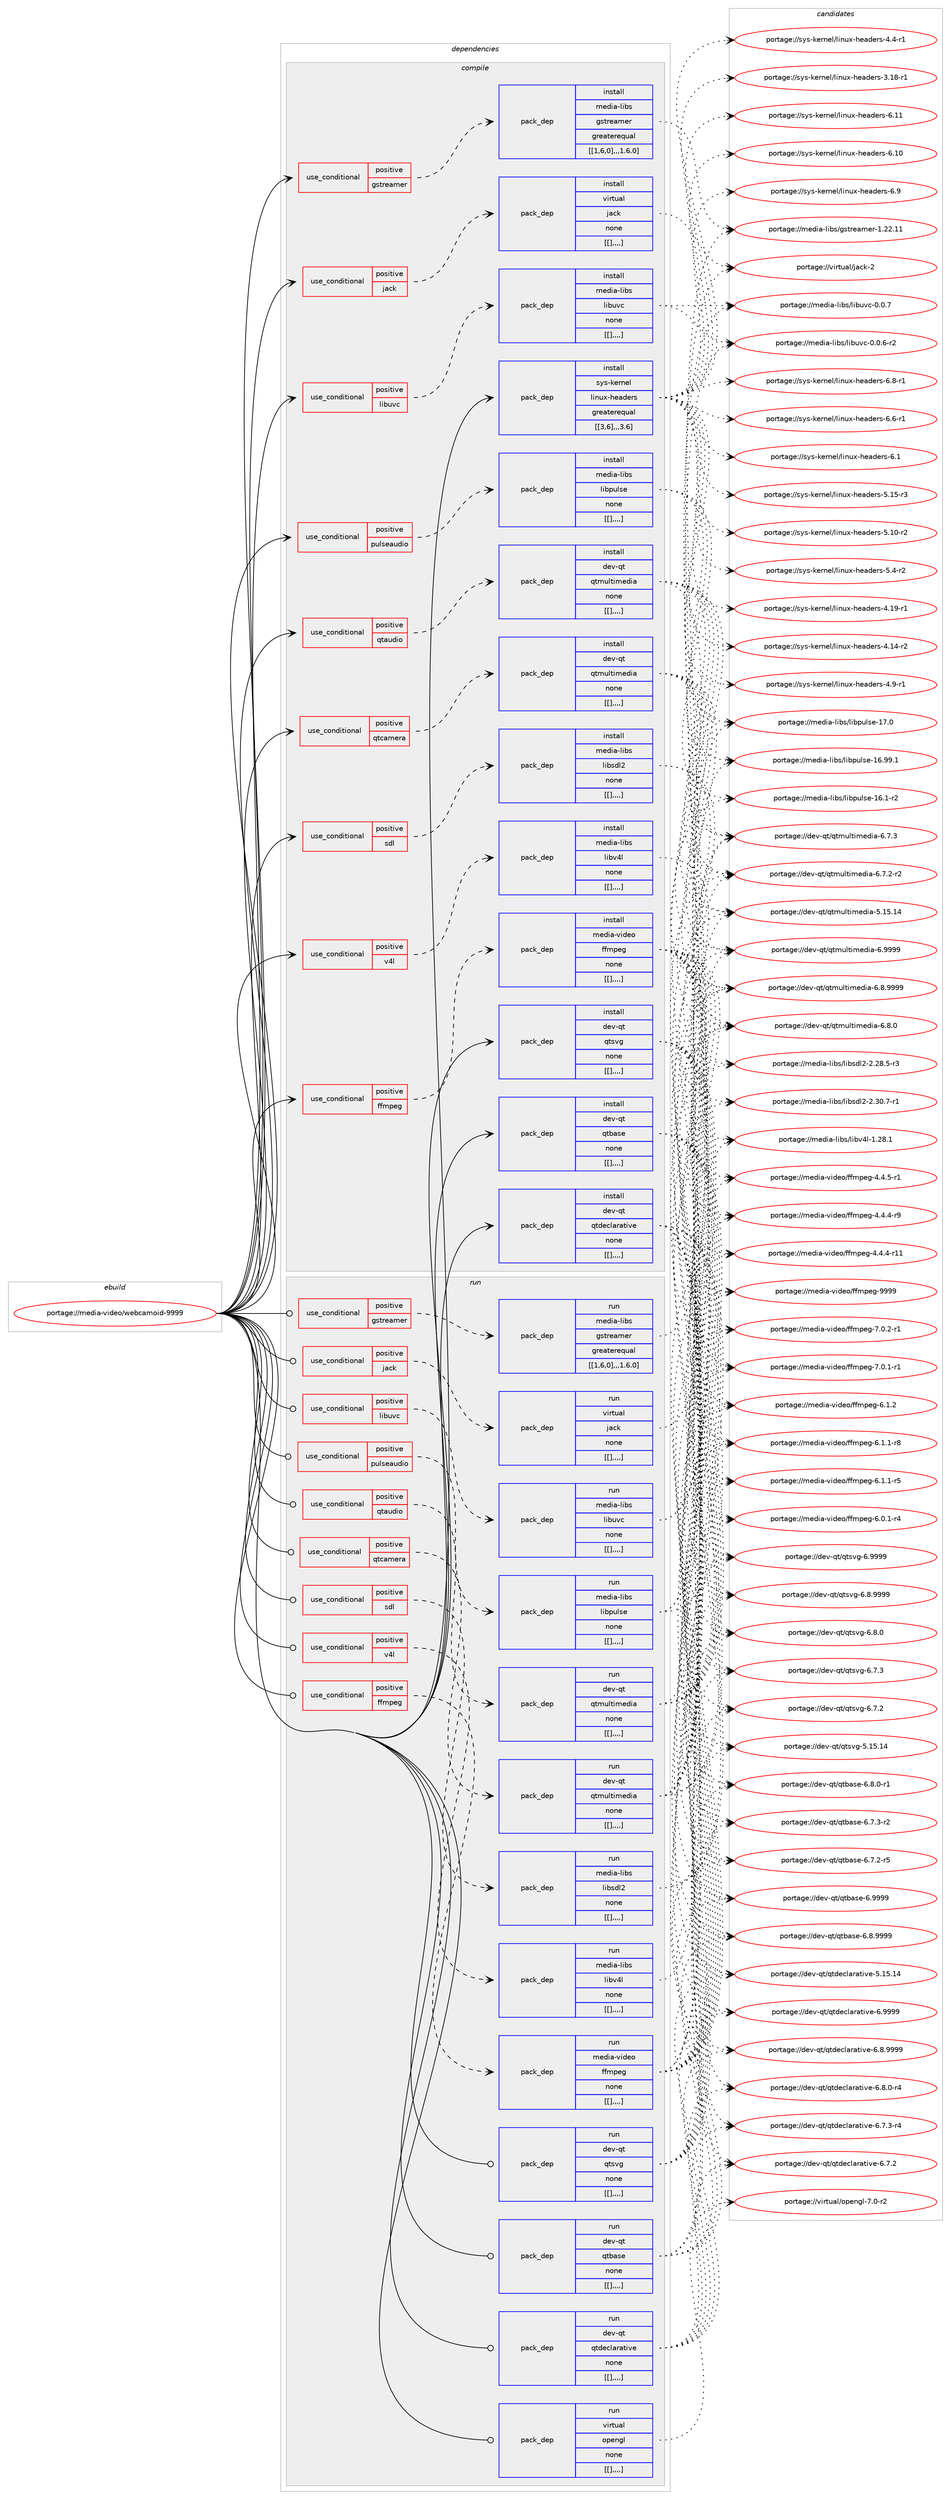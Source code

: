 digraph prolog {

# *************
# Graph options
# *************

newrank=true;
concentrate=true;
compound=true;
graph [rankdir=LR,fontname=Helvetica,fontsize=10,ranksep=1.5];#, ranksep=2.5, nodesep=0.2];
edge  [arrowhead=vee];
node  [fontname=Helvetica,fontsize=10];

# **********
# The ebuild
# **********

subgraph cluster_leftcol {
color=gray;
label=<<i>ebuild</i>>;
id [label="portage://media-video/webcamoid-9999", color=red, width=4, href="../media-video/webcamoid-9999.svg"];
}

# ****************
# The dependencies
# ****************

subgraph cluster_midcol {
color=gray;
label=<<i>dependencies</i>>;
subgraph cluster_compile {
fillcolor="#eeeeee";
style=filled;
label=<<i>compile</i>>;
subgraph cond90917 {
dependency354694 [label=<<TABLE BORDER="0" CELLBORDER="1" CELLSPACING="0" CELLPADDING="4"><TR><TD ROWSPAN="3" CELLPADDING="10">use_conditional</TD></TR><TR><TD>positive</TD></TR><TR><TD>ffmpeg</TD></TR></TABLE>>, shape=none, color=red];
subgraph pack260979 {
dependency354772 [label=<<TABLE BORDER="0" CELLBORDER="1" CELLSPACING="0" CELLPADDING="4" WIDTH="220"><TR><TD ROWSPAN="6" CELLPADDING="30">pack_dep</TD></TR><TR><TD WIDTH="110">install</TD></TR><TR><TD>media-video</TD></TR><TR><TD>ffmpeg</TD></TR><TR><TD>none</TD></TR><TR><TD>[[],,,,]</TD></TR></TABLE>>, shape=none, color=blue];
}
dependency354694:e -> dependency354772:w [weight=20,style="dashed",arrowhead="vee"];
}
id:e -> dependency354694:w [weight=20,style="solid",arrowhead="vee"];
subgraph cond90974 {
dependency354801 [label=<<TABLE BORDER="0" CELLBORDER="1" CELLSPACING="0" CELLPADDING="4"><TR><TD ROWSPAN="3" CELLPADDING="10">use_conditional</TD></TR><TR><TD>positive</TD></TR><TR><TD>gstreamer</TD></TR></TABLE>>, shape=none, color=red];
subgraph pack261014 {
dependency354805 [label=<<TABLE BORDER="0" CELLBORDER="1" CELLSPACING="0" CELLPADDING="4" WIDTH="220"><TR><TD ROWSPAN="6" CELLPADDING="30">pack_dep</TD></TR><TR><TD WIDTH="110">install</TD></TR><TR><TD>media-libs</TD></TR><TR><TD>gstreamer</TD></TR><TR><TD>greaterequal</TD></TR><TR><TD>[[1,6,0],,,1.6.0]</TD></TR></TABLE>>, shape=none, color=blue];
}
dependency354801:e -> dependency354805:w [weight=20,style="dashed",arrowhead="vee"];
}
id:e -> dependency354801:w [weight=20,style="solid",arrowhead="vee"];
subgraph cond90999 {
dependency354887 [label=<<TABLE BORDER="0" CELLBORDER="1" CELLSPACING="0" CELLPADDING="4"><TR><TD ROWSPAN="3" CELLPADDING="10">use_conditional</TD></TR><TR><TD>positive</TD></TR><TR><TD>jack</TD></TR></TABLE>>, shape=none, color=red];
subgraph pack261071 {
dependency354908 [label=<<TABLE BORDER="0" CELLBORDER="1" CELLSPACING="0" CELLPADDING="4" WIDTH="220"><TR><TD ROWSPAN="6" CELLPADDING="30">pack_dep</TD></TR><TR><TD WIDTH="110">install</TD></TR><TR><TD>virtual</TD></TR><TR><TD>jack</TD></TR><TR><TD>none</TD></TR><TR><TD>[[],,,,]</TD></TR></TABLE>>, shape=none, color=blue];
}
dependency354887:e -> dependency354908:w [weight=20,style="dashed",arrowhead="vee"];
}
id:e -> dependency354887:w [weight=20,style="solid",arrowhead="vee"];
subgraph cond91034 {
dependency354952 [label=<<TABLE BORDER="0" CELLBORDER="1" CELLSPACING="0" CELLPADDING="4"><TR><TD ROWSPAN="3" CELLPADDING="10">use_conditional</TD></TR><TR><TD>positive</TD></TR><TR><TD>libuvc</TD></TR></TABLE>>, shape=none, color=red];
subgraph pack261109 {
dependency354978 [label=<<TABLE BORDER="0" CELLBORDER="1" CELLSPACING="0" CELLPADDING="4" WIDTH="220"><TR><TD ROWSPAN="6" CELLPADDING="30">pack_dep</TD></TR><TR><TD WIDTH="110">install</TD></TR><TR><TD>media-libs</TD></TR><TR><TD>libuvc</TD></TR><TR><TD>none</TD></TR><TR><TD>[[],,,,]</TD></TR></TABLE>>, shape=none, color=blue];
}
dependency354952:e -> dependency354978:w [weight=20,style="dashed",arrowhead="vee"];
}
id:e -> dependency354952:w [weight=20,style="solid",arrowhead="vee"];
subgraph cond91068 {
dependency355023 [label=<<TABLE BORDER="0" CELLBORDER="1" CELLSPACING="0" CELLPADDING="4"><TR><TD ROWSPAN="3" CELLPADDING="10">use_conditional</TD></TR><TR><TD>positive</TD></TR><TR><TD>pulseaudio</TD></TR></TABLE>>, shape=none, color=red];
subgraph pack261141 {
dependency355026 [label=<<TABLE BORDER="0" CELLBORDER="1" CELLSPACING="0" CELLPADDING="4" WIDTH="220"><TR><TD ROWSPAN="6" CELLPADDING="30">pack_dep</TD></TR><TR><TD WIDTH="110">install</TD></TR><TR><TD>media-libs</TD></TR><TR><TD>libpulse</TD></TR><TR><TD>none</TD></TR><TR><TD>[[],,,,]</TD></TR></TABLE>>, shape=none, color=blue];
}
dependency355023:e -> dependency355026:w [weight=20,style="dashed",arrowhead="vee"];
}
id:e -> dependency355023:w [weight=20,style="solid",arrowhead="vee"];
subgraph cond91079 {
dependency355097 [label=<<TABLE BORDER="0" CELLBORDER="1" CELLSPACING="0" CELLPADDING="4"><TR><TD ROWSPAN="3" CELLPADDING="10">use_conditional</TD></TR><TR><TD>positive</TD></TR><TR><TD>qtaudio</TD></TR></TABLE>>, shape=none, color=red];
subgraph pack261177 {
dependency355118 [label=<<TABLE BORDER="0" CELLBORDER="1" CELLSPACING="0" CELLPADDING="4" WIDTH="220"><TR><TD ROWSPAN="6" CELLPADDING="30">pack_dep</TD></TR><TR><TD WIDTH="110">install</TD></TR><TR><TD>dev-qt</TD></TR><TR><TD>qtmultimedia</TD></TR><TR><TD>none</TD></TR><TR><TD>[[],,,,]</TD></TR></TABLE>>, shape=none, color=blue];
}
dependency355097:e -> dependency355118:w [weight=20,style="dashed",arrowhead="vee"];
}
id:e -> dependency355097:w [weight=20,style="solid",arrowhead="vee"];
subgraph cond91112 {
dependency355122 [label=<<TABLE BORDER="0" CELLBORDER="1" CELLSPACING="0" CELLPADDING="4"><TR><TD ROWSPAN="3" CELLPADDING="10">use_conditional</TD></TR><TR><TD>positive</TD></TR><TR><TD>qtcamera</TD></TR></TABLE>>, shape=none, color=red];
subgraph pack261205 {
dependency355140 [label=<<TABLE BORDER="0" CELLBORDER="1" CELLSPACING="0" CELLPADDING="4" WIDTH="220"><TR><TD ROWSPAN="6" CELLPADDING="30">pack_dep</TD></TR><TR><TD WIDTH="110">install</TD></TR><TR><TD>dev-qt</TD></TR><TR><TD>qtmultimedia</TD></TR><TR><TD>none</TD></TR><TR><TD>[[],,,,]</TD></TR></TABLE>>, shape=none, color=blue];
}
dependency355122:e -> dependency355140:w [weight=20,style="dashed",arrowhead="vee"];
}
id:e -> dependency355122:w [weight=20,style="solid",arrowhead="vee"];
subgraph cond91125 {
dependency355165 [label=<<TABLE BORDER="0" CELLBORDER="1" CELLSPACING="0" CELLPADDING="4"><TR><TD ROWSPAN="3" CELLPADDING="10">use_conditional</TD></TR><TR><TD>positive</TD></TR><TR><TD>sdl</TD></TR></TABLE>>, shape=none, color=red];
subgraph pack261230 {
dependency355192 [label=<<TABLE BORDER="0" CELLBORDER="1" CELLSPACING="0" CELLPADDING="4" WIDTH="220"><TR><TD ROWSPAN="6" CELLPADDING="30">pack_dep</TD></TR><TR><TD WIDTH="110">install</TD></TR><TR><TD>media-libs</TD></TR><TR><TD>libsdl2</TD></TR><TR><TD>none</TD></TR><TR><TD>[[],,,,]</TD></TR></TABLE>>, shape=none, color=blue];
}
dependency355165:e -> dependency355192:w [weight=20,style="dashed",arrowhead="vee"];
}
id:e -> dependency355165:w [weight=20,style="solid",arrowhead="vee"];
subgraph cond91162 {
dependency355300 [label=<<TABLE BORDER="0" CELLBORDER="1" CELLSPACING="0" CELLPADDING="4"><TR><TD ROWSPAN="3" CELLPADDING="10">use_conditional</TD></TR><TR><TD>positive</TD></TR><TR><TD>v4l</TD></TR></TABLE>>, shape=none, color=red];
subgraph pack261318 {
dependency355324 [label=<<TABLE BORDER="0" CELLBORDER="1" CELLSPACING="0" CELLPADDING="4" WIDTH="220"><TR><TD ROWSPAN="6" CELLPADDING="30">pack_dep</TD></TR><TR><TD WIDTH="110">install</TD></TR><TR><TD>media-libs</TD></TR><TR><TD>libv4l</TD></TR><TR><TD>none</TD></TR><TR><TD>[[],,,,]</TD></TR></TABLE>>, shape=none, color=blue];
}
dependency355300:e -> dependency355324:w [weight=20,style="dashed",arrowhead="vee"];
}
id:e -> dependency355300:w [weight=20,style="solid",arrowhead="vee"];
subgraph pack261343 {
dependency355387 [label=<<TABLE BORDER="0" CELLBORDER="1" CELLSPACING="0" CELLPADDING="4" WIDTH="220"><TR><TD ROWSPAN="6" CELLPADDING="30">pack_dep</TD></TR><TR><TD WIDTH="110">install</TD></TR><TR><TD>dev-qt</TD></TR><TR><TD>qtbase</TD></TR><TR><TD>none</TD></TR><TR><TD>[[],,,,]</TD></TR></TABLE>>, shape=none, color=blue];
}
id:e -> dependency355387:w [weight=20,style="solid",arrowhead="vee"];
subgraph pack261356 {
dependency355554 [label=<<TABLE BORDER="0" CELLBORDER="1" CELLSPACING="0" CELLPADDING="4" WIDTH="220"><TR><TD ROWSPAN="6" CELLPADDING="30">pack_dep</TD></TR><TR><TD WIDTH="110">install</TD></TR><TR><TD>dev-qt</TD></TR><TR><TD>qtdeclarative</TD></TR><TR><TD>none</TD></TR><TR><TD>[[],,,,]</TD></TR></TABLE>>, shape=none, color=blue];
}
id:e -> dependency355554:w [weight=20,style="solid",arrowhead="vee"];
subgraph pack261460 {
dependency355584 [label=<<TABLE BORDER="0" CELLBORDER="1" CELLSPACING="0" CELLPADDING="4" WIDTH="220"><TR><TD ROWSPAN="6" CELLPADDING="30">pack_dep</TD></TR><TR><TD WIDTH="110">install</TD></TR><TR><TD>dev-qt</TD></TR><TR><TD>qtsvg</TD></TR><TR><TD>none</TD></TR><TR><TD>[[],,,,]</TD></TR></TABLE>>, shape=none, color=blue];
}
id:e -> dependency355584:w [weight=20,style="solid",arrowhead="vee"];
subgraph pack261487 {
dependency355653 [label=<<TABLE BORDER="0" CELLBORDER="1" CELLSPACING="0" CELLPADDING="4" WIDTH="220"><TR><TD ROWSPAN="6" CELLPADDING="30">pack_dep</TD></TR><TR><TD WIDTH="110">install</TD></TR><TR><TD>sys-kernel</TD></TR><TR><TD>linux-headers</TD></TR><TR><TD>greaterequal</TD></TR><TR><TD>[[3,6],,,3.6]</TD></TR></TABLE>>, shape=none, color=blue];
}
id:e -> dependency355653:w [weight=20,style="solid",arrowhead="vee"];
}
subgraph cluster_compileandrun {
fillcolor="#eeeeee";
style=filled;
label=<<i>compile and run</i>>;
}
subgraph cluster_run {
fillcolor="#eeeeee";
style=filled;
label=<<i>run</i>>;
subgraph cond91321 {
dependency355660 [label=<<TABLE BORDER="0" CELLBORDER="1" CELLSPACING="0" CELLPADDING="4"><TR><TD ROWSPAN="3" CELLPADDING="10">use_conditional</TD></TR><TR><TD>positive</TD></TR><TR><TD>ffmpeg</TD></TR></TABLE>>, shape=none, color=red];
subgraph pack261536 {
dependency355703 [label=<<TABLE BORDER="0" CELLBORDER="1" CELLSPACING="0" CELLPADDING="4" WIDTH="220"><TR><TD ROWSPAN="6" CELLPADDING="30">pack_dep</TD></TR><TR><TD WIDTH="110">run</TD></TR><TR><TD>media-video</TD></TR><TR><TD>ffmpeg</TD></TR><TR><TD>none</TD></TR><TR><TD>[[],,,,]</TD></TR></TABLE>>, shape=none, color=blue];
}
dependency355660:e -> dependency355703:w [weight=20,style="dashed",arrowhead="vee"];
}
id:e -> dependency355660:w [weight=20,style="solid",arrowhead="odot"];
subgraph cond91338 {
dependency355705 [label=<<TABLE BORDER="0" CELLBORDER="1" CELLSPACING="0" CELLPADDING="4"><TR><TD ROWSPAN="3" CELLPADDING="10">use_conditional</TD></TR><TR><TD>positive</TD></TR><TR><TD>gstreamer</TD></TR></TABLE>>, shape=none, color=red];
subgraph pack261571 {
dependency355749 [label=<<TABLE BORDER="0" CELLBORDER="1" CELLSPACING="0" CELLPADDING="4" WIDTH="220"><TR><TD ROWSPAN="6" CELLPADDING="30">pack_dep</TD></TR><TR><TD WIDTH="110">run</TD></TR><TR><TD>media-libs</TD></TR><TR><TD>gstreamer</TD></TR><TR><TD>greaterequal</TD></TR><TR><TD>[[1,6,0],,,1.6.0]</TD></TR></TABLE>>, shape=none, color=blue];
}
dependency355705:e -> dependency355749:w [weight=20,style="dashed",arrowhead="vee"];
}
id:e -> dependency355705:w [weight=20,style="solid",arrowhead="odot"];
subgraph cond91382 {
dependency355838 [label=<<TABLE BORDER="0" CELLBORDER="1" CELLSPACING="0" CELLPADDING="4"><TR><TD ROWSPAN="3" CELLPADDING="10">use_conditional</TD></TR><TR><TD>positive</TD></TR><TR><TD>jack</TD></TR></TABLE>>, shape=none, color=red];
subgraph pack261645 {
dependency355860 [label=<<TABLE BORDER="0" CELLBORDER="1" CELLSPACING="0" CELLPADDING="4" WIDTH="220"><TR><TD ROWSPAN="6" CELLPADDING="30">pack_dep</TD></TR><TR><TD WIDTH="110">run</TD></TR><TR><TD>virtual</TD></TR><TR><TD>jack</TD></TR><TR><TD>none</TD></TR><TR><TD>[[],,,,]</TD></TR></TABLE>>, shape=none, color=blue];
}
dependency355838:e -> dependency355860:w [weight=20,style="dashed",arrowhead="vee"];
}
id:e -> dependency355838:w [weight=20,style="solid",arrowhead="odot"];
subgraph cond91408 {
dependency355925 [label=<<TABLE BORDER="0" CELLBORDER="1" CELLSPACING="0" CELLPADDING="4"><TR><TD ROWSPAN="3" CELLPADDING="10">use_conditional</TD></TR><TR><TD>positive</TD></TR><TR><TD>libuvc</TD></TR></TABLE>>, shape=none, color=red];
subgraph pack261732 {
dependency356005 [label=<<TABLE BORDER="0" CELLBORDER="1" CELLSPACING="0" CELLPADDING="4" WIDTH="220"><TR><TD ROWSPAN="6" CELLPADDING="30">pack_dep</TD></TR><TR><TD WIDTH="110">run</TD></TR><TR><TD>media-libs</TD></TR><TR><TD>libuvc</TD></TR><TR><TD>none</TD></TR><TR><TD>[[],,,,]</TD></TR></TABLE>>, shape=none, color=blue];
}
dependency355925:e -> dependency356005:w [weight=20,style="dashed",arrowhead="vee"];
}
id:e -> dependency355925:w [weight=20,style="solid",arrowhead="odot"];
subgraph cond91464 {
dependency356028 [label=<<TABLE BORDER="0" CELLBORDER="1" CELLSPACING="0" CELLPADDING="4"><TR><TD ROWSPAN="3" CELLPADDING="10">use_conditional</TD></TR><TR><TD>positive</TD></TR><TR><TD>pulseaudio</TD></TR></TABLE>>, shape=none, color=red];
subgraph pack261751 {
dependency356033 [label=<<TABLE BORDER="0" CELLBORDER="1" CELLSPACING="0" CELLPADDING="4" WIDTH="220"><TR><TD ROWSPAN="6" CELLPADDING="30">pack_dep</TD></TR><TR><TD WIDTH="110">run</TD></TR><TR><TD>media-libs</TD></TR><TR><TD>libpulse</TD></TR><TR><TD>none</TD></TR><TR><TD>[[],,,,]</TD></TR></TABLE>>, shape=none, color=blue];
}
dependency356028:e -> dependency356033:w [weight=20,style="dashed",arrowhead="vee"];
}
id:e -> dependency356028:w [weight=20,style="solid",arrowhead="odot"];
subgraph cond91488 {
dependency356136 [label=<<TABLE BORDER="0" CELLBORDER="1" CELLSPACING="0" CELLPADDING="4"><TR><TD ROWSPAN="3" CELLPADDING="10">use_conditional</TD></TR><TR><TD>positive</TD></TR><TR><TD>qtaudio</TD></TR></TABLE>>, shape=none, color=red];
subgraph pack261826 {
dependency356199 [label=<<TABLE BORDER="0" CELLBORDER="1" CELLSPACING="0" CELLPADDING="4" WIDTH="220"><TR><TD ROWSPAN="6" CELLPADDING="30">pack_dep</TD></TR><TR><TD WIDTH="110">run</TD></TR><TR><TD>dev-qt</TD></TR><TR><TD>qtmultimedia</TD></TR><TR><TD>none</TD></TR><TR><TD>[[],,,,]</TD></TR></TABLE>>, shape=none, color=blue];
}
dependency356136:e -> dependency356199:w [weight=20,style="dashed",arrowhead="vee"];
}
id:e -> dependency356136:w [weight=20,style="solid",arrowhead="odot"];
subgraph cond91527 {
dependency356227 [label=<<TABLE BORDER="0" CELLBORDER="1" CELLSPACING="0" CELLPADDING="4"><TR><TD ROWSPAN="3" CELLPADDING="10">use_conditional</TD></TR><TR><TD>positive</TD></TR><TR><TD>qtcamera</TD></TR></TABLE>>, shape=none, color=red];
subgraph pack261893 {
dependency356249 [label=<<TABLE BORDER="0" CELLBORDER="1" CELLSPACING="0" CELLPADDING="4" WIDTH="220"><TR><TD ROWSPAN="6" CELLPADDING="30">pack_dep</TD></TR><TR><TD WIDTH="110">run</TD></TR><TR><TD>dev-qt</TD></TR><TR><TD>qtmultimedia</TD></TR><TR><TD>none</TD></TR><TR><TD>[[],,,,]</TD></TR></TABLE>>, shape=none, color=blue];
}
dependency356227:e -> dependency356249:w [weight=20,style="dashed",arrowhead="vee"];
}
id:e -> dependency356227:w [weight=20,style="solid",arrowhead="odot"];
subgraph cond91564 {
dependency356348 [label=<<TABLE BORDER="0" CELLBORDER="1" CELLSPACING="0" CELLPADDING="4"><TR><TD ROWSPAN="3" CELLPADDING="10">use_conditional</TD></TR><TR><TD>positive</TD></TR><TR><TD>sdl</TD></TR></TABLE>>, shape=none, color=red];
subgraph pack261982 {
dependency356429 [label=<<TABLE BORDER="0" CELLBORDER="1" CELLSPACING="0" CELLPADDING="4" WIDTH="220"><TR><TD ROWSPAN="6" CELLPADDING="30">pack_dep</TD></TR><TR><TD WIDTH="110">run</TD></TR><TR><TD>media-libs</TD></TR><TR><TD>libsdl2</TD></TR><TR><TD>none</TD></TR><TR><TD>[[],,,,]</TD></TR></TABLE>>, shape=none, color=blue];
}
dependency356348:e -> dependency356429:w [weight=20,style="dashed",arrowhead="vee"];
}
id:e -> dependency356348:w [weight=20,style="solid",arrowhead="odot"];
subgraph cond91606 {
dependency356454 [label=<<TABLE BORDER="0" CELLBORDER="1" CELLSPACING="0" CELLPADDING="4"><TR><TD ROWSPAN="3" CELLPADDING="10">use_conditional</TD></TR><TR><TD>positive</TD></TR><TR><TD>v4l</TD></TR></TABLE>>, shape=none, color=red];
subgraph pack262046 {
dependency356508 [label=<<TABLE BORDER="0" CELLBORDER="1" CELLSPACING="0" CELLPADDING="4" WIDTH="220"><TR><TD ROWSPAN="6" CELLPADDING="30">pack_dep</TD></TR><TR><TD WIDTH="110">run</TD></TR><TR><TD>media-libs</TD></TR><TR><TD>libv4l</TD></TR><TR><TD>none</TD></TR><TR><TD>[[],,,,]</TD></TR></TABLE>>, shape=none, color=blue];
}
dependency356454:e -> dependency356508:w [weight=20,style="dashed",arrowhead="vee"];
}
id:e -> dependency356454:w [weight=20,style="solid",arrowhead="odot"];
subgraph pack262081 {
dependency356544 [label=<<TABLE BORDER="0" CELLBORDER="1" CELLSPACING="0" CELLPADDING="4" WIDTH="220"><TR><TD ROWSPAN="6" CELLPADDING="30">pack_dep</TD></TR><TR><TD WIDTH="110">run</TD></TR><TR><TD>dev-qt</TD></TR><TR><TD>qtbase</TD></TR><TR><TD>none</TD></TR><TR><TD>[[],,,,]</TD></TR></TABLE>>, shape=none, color=blue];
}
id:e -> dependency356544:w [weight=20,style="solid",arrowhead="odot"];
subgraph pack262107 {
dependency356652 [label=<<TABLE BORDER="0" CELLBORDER="1" CELLSPACING="0" CELLPADDING="4" WIDTH="220"><TR><TD ROWSPAN="6" CELLPADDING="30">pack_dep</TD></TR><TR><TD WIDTH="110">run</TD></TR><TR><TD>dev-qt</TD></TR><TR><TD>qtdeclarative</TD></TR><TR><TD>none</TD></TR><TR><TD>[[],,,,]</TD></TR></TABLE>>, shape=none, color=blue];
}
id:e -> dependency356652:w [weight=20,style="solid",arrowhead="odot"];
subgraph pack262159 {
dependency356699 [label=<<TABLE BORDER="0" CELLBORDER="1" CELLSPACING="0" CELLPADDING="4" WIDTH="220"><TR><TD ROWSPAN="6" CELLPADDING="30">pack_dep</TD></TR><TR><TD WIDTH="110">run</TD></TR><TR><TD>dev-qt</TD></TR><TR><TD>qtsvg</TD></TR><TR><TD>none</TD></TR><TR><TD>[[],,,,]</TD></TR></TABLE>>, shape=none, color=blue];
}
id:e -> dependency356699:w [weight=20,style="solid",arrowhead="odot"];
subgraph pack262196 {
dependency356740 [label=<<TABLE BORDER="0" CELLBORDER="1" CELLSPACING="0" CELLPADDING="4" WIDTH="220"><TR><TD ROWSPAN="6" CELLPADDING="30">pack_dep</TD></TR><TR><TD WIDTH="110">run</TD></TR><TR><TD>virtual</TD></TR><TR><TD>opengl</TD></TR><TR><TD>none</TD></TR><TR><TD>[[],,,,]</TD></TR></TABLE>>, shape=none, color=blue];
}
id:e -> dependency356740:w [weight=20,style="solid",arrowhead="odot"];
}
}

# **************
# The candidates
# **************

subgraph cluster_choices {
rank=same;
color=gray;
label=<<i>candidates</i>>;

subgraph choice259545 {
color=black;
nodesep=1;
choice1091011001059745118105100101111471021021091121011034557575757 [label="portage://media-video/ffmpeg-9999", color=red, width=4,href="../media-video/ffmpeg-9999.svg"];
choice1091011001059745118105100101111471021021091121011034555464846504511449 [label="portage://media-video/ffmpeg-7.0.2-r1", color=red, width=4,href="../media-video/ffmpeg-7.0.2-r1.svg"];
choice1091011001059745118105100101111471021021091121011034555464846494511449 [label="portage://media-video/ffmpeg-7.0.1-r1", color=red, width=4,href="../media-video/ffmpeg-7.0.1-r1.svg"];
choice109101100105974511810510010111147102102109112101103455446494650 [label="portage://media-video/ffmpeg-6.1.2", color=red, width=4,href="../media-video/ffmpeg-6.1.2.svg"];
choice1091011001059745118105100101111471021021091121011034554464946494511456 [label="portage://media-video/ffmpeg-6.1.1-r8", color=red, width=4,href="../media-video/ffmpeg-6.1.1-r8.svg"];
choice1091011001059745118105100101111471021021091121011034554464946494511453 [label="portage://media-video/ffmpeg-6.1.1-r5", color=red, width=4,href="../media-video/ffmpeg-6.1.1-r5.svg"];
choice1091011001059745118105100101111471021021091121011034554464846494511452 [label="portage://media-video/ffmpeg-6.0.1-r4", color=red, width=4,href="../media-video/ffmpeg-6.0.1-r4.svg"];
choice1091011001059745118105100101111471021021091121011034552465246534511449 [label="portage://media-video/ffmpeg-4.4.5-r1", color=red, width=4,href="../media-video/ffmpeg-4.4.5-r1.svg"];
choice1091011001059745118105100101111471021021091121011034552465246524511457 [label="portage://media-video/ffmpeg-4.4.4-r9", color=red, width=4,href="../media-video/ffmpeg-4.4.4-r9.svg"];
choice109101100105974511810510010111147102102109112101103455246524652451144949 [label="portage://media-video/ffmpeg-4.4.4-r11", color=red, width=4,href="../media-video/ffmpeg-4.4.4-r11.svg"];
dependency354772:e -> choice1091011001059745118105100101111471021021091121011034557575757:w [style=dotted,weight="100"];
dependency354772:e -> choice1091011001059745118105100101111471021021091121011034555464846504511449:w [style=dotted,weight="100"];
dependency354772:e -> choice1091011001059745118105100101111471021021091121011034555464846494511449:w [style=dotted,weight="100"];
dependency354772:e -> choice109101100105974511810510010111147102102109112101103455446494650:w [style=dotted,weight="100"];
dependency354772:e -> choice1091011001059745118105100101111471021021091121011034554464946494511456:w [style=dotted,weight="100"];
dependency354772:e -> choice1091011001059745118105100101111471021021091121011034554464946494511453:w [style=dotted,weight="100"];
dependency354772:e -> choice1091011001059745118105100101111471021021091121011034554464846494511452:w [style=dotted,weight="100"];
dependency354772:e -> choice1091011001059745118105100101111471021021091121011034552465246534511449:w [style=dotted,weight="100"];
dependency354772:e -> choice1091011001059745118105100101111471021021091121011034552465246524511457:w [style=dotted,weight="100"];
dependency354772:e -> choice109101100105974511810510010111147102102109112101103455246524652451144949:w [style=dotted,weight="100"];
}
subgraph choice259567 {
color=black;
nodesep=1;
choice10910110010597451081059811547103115116114101971091011144549465050464949 [label="portage://media-libs/gstreamer-1.22.11", color=red, width=4,href="../media-libs/gstreamer-1.22.11.svg"];
dependency354805:e -> choice10910110010597451081059811547103115116114101971091011144549465050464949:w [style=dotted,weight="100"];
}
subgraph choice259569 {
color=black;
nodesep=1;
choice118105114116117971084710697991074550 [label="portage://virtual/jack-2", color=red, width=4,href="../virtual/jack-2.svg"];
dependency354908:e -> choice118105114116117971084710697991074550:w [style=dotted,weight="100"];
}
subgraph choice259572 {
color=black;
nodesep=1;
choice109101100105974510810598115471081059811711899454846484655 [label="portage://media-libs/libuvc-0.0.7", color=red, width=4,href="../media-libs/libuvc-0.0.7.svg"];
choice1091011001059745108105981154710810598117118994548464846544511450 [label="portage://media-libs/libuvc-0.0.6-r2", color=red, width=4,href="../media-libs/libuvc-0.0.6-r2.svg"];
dependency354978:e -> choice109101100105974510810598115471081059811711899454846484655:w [style=dotted,weight="100"];
dependency354978:e -> choice1091011001059745108105981154710810598117118994548464846544511450:w [style=dotted,weight="100"];
}
subgraph choice259576 {
color=black;
nodesep=1;
choice10910110010597451081059811547108105981121171081151014549554648 [label="portage://media-libs/libpulse-17.0", color=red, width=4,href="../media-libs/libpulse-17.0.svg"];
choice10910110010597451081059811547108105981121171081151014549544657574649 [label="portage://media-libs/libpulse-16.99.1", color=red, width=4,href="../media-libs/libpulse-16.99.1.svg"];
choice109101100105974510810598115471081059811211710811510145495446494511450 [label="portage://media-libs/libpulse-16.1-r2", color=red, width=4,href="../media-libs/libpulse-16.1-r2.svg"];
dependency355026:e -> choice10910110010597451081059811547108105981121171081151014549554648:w [style=dotted,weight="100"];
dependency355026:e -> choice10910110010597451081059811547108105981121171081151014549544657574649:w [style=dotted,weight="100"];
dependency355026:e -> choice109101100105974510810598115471081059811211710811510145495446494511450:w [style=dotted,weight="100"];
}
subgraph choice259578 {
color=black;
nodesep=1;
choice10010111845113116471131161091171081161051091011001059745544657575757 [label="portage://dev-qt/qtmultimedia-6.9999", color=red, width=4,href="../dev-qt/qtmultimedia-6.9999.svg"];
choice100101118451131164711311610911710811610510910110010597455446564657575757 [label="portage://dev-qt/qtmultimedia-6.8.9999", color=red, width=4,href="../dev-qt/qtmultimedia-6.8.9999.svg"];
choice100101118451131164711311610911710811610510910110010597455446564648 [label="portage://dev-qt/qtmultimedia-6.8.0", color=red, width=4,href="../dev-qt/qtmultimedia-6.8.0.svg"];
choice100101118451131164711311610911710811610510910110010597455446554651 [label="portage://dev-qt/qtmultimedia-6.7.3", color=red, width=4,href="../dev-qt/qtmultimedia-6.7.3.svg"];
choice1001011184511311647113116109117108116105109101100105974554465546504511450 [label="portage://dev-qt/qtmultimedia-6.7.2-r2", color=red, width=4,href="../dev-qt/qtmultimedia-6.7.2-r2.svg"];
choice1001011184511311647113116109117108116105109101100105974553464953464952 [label="portage://dev-qt/qtmultimedia-5.15.14", color=red, width=4,href="../dev-qt/qtmultimedia-5.15.14.svg"];
dependency355118:e -> choice10010111845113116471131161091171081161051091011001059745544657575757:w [style=dotted,weight="100"];
dependency355118:e -> choice100101118451131164711311610911710811610510910110010597455446564657575757:w [style=dotted,weight="100"];
dependency355118:e -> choice100101118451131164711311610911710811610510910110010597455446564648:w [style=dotted,weight="100"];
dependency355118:e -> choice100101118451131164711311610911710811610510910110010597455446554651:w [style=dotted,weight="100"];
dependency355118:e -> choice1001011184511311647113116109117108116105109101100105974554465546504511450:w [style=dotted,weight="100"];
dependency355118:e -> choice1001011184511311647113116109117108116105109101100105974553464953464952:w [style=dotted,weight="100"];
}
subgraph choice259585 {
color=black;
nodesep=1;
choice10010111845113116471131161091171081161051091011001059745544657575757 [label="portage://dev-qt/qtmultimedia-6.9999", color=red, width=4,href="../dev-qt/qtmultimedia-6.9999.svg"];
choice100101118451131164711311610911710811610510910110010597455446564657575757 [label="portage://dev-qt/qtmultimedia-6.8.9999", color=red, width=4,href="../dev-qt/qtmultimedia-6.8.9999.svg"];
choice100101118451131164711311610911710811610510910110010597455446564648 [label="portage://dev-qt/qtmultimedia-6.8.0", color=red, width=4,href="../dev-qt/qtmultimedia-6.8.0.svg"];
choice100101118451131164711311610911710811610510910110010597455446554651 [label="portage://dev-qt/qtmultimedia-6.7.3", color=red, width=4,href="../dev-qt/qtmultimedia-6.7.3.svg"];
choice1001011184511311647113116109117108116105109101100105974554465546504511450 [label="portage://dev-qt/qtmultimedia-6.7.2-r2", color=red, width=4,href="../dev-qt/qtmultimedia-6.7.2-r2.svg"];
choice1001011184511311647113116109117108116105109101100105974553464953464952 [label="portage://dev-qt/qtmultimedia-5.15.14", color=red, width=4,href="../dev-qt/qtmultimedia-5.15.14.svg"];
dependency355140:e -> choice10010111845113116471131161091171081161051091011001059745544657575757:w [style=dotted,weight="100"];
dependency355140:e -> choice100101118451131164711311610911710811610510910110010597455446564657575757:w [style=dotted,weight="100"];
dependency355140:e -> choice100101118451131164711311610911710811610510910110010597455446564648:w [style=dotted,weight="100"];
dependency355140:e -> choice100101118451131164711311610911710811610510910110010597455446554651:w [style=dotted,weight="100"];
dependency355140:e -> choice1001011184511311647113116109117108116105109101100105974554465546504511450:w [style=dotted,weight="100"];
dependency355140:e -> choice1001011184511311647113116109117108116105109101100105974553464953464952:w [style=dotted,weight="100"];
}
subgraph choice259598 {
color=black;
nodesep=1;
choice109101100105974510810598115471081059811510010850455046514846554511449 [label="portage://media-libs/libsdl2-2.30.7-r1", color=red, width=4,href="../media-libs/libsdl2-2.30.7-r1.svg"];
choice109101100105974510810598115471081059811510010850455046505646534511451 [label="portage://media-libs/libsdl2-2.28.5-r3", color=red, width=4,href="../media-libs/libsdl2-2.28.5-r3.svg"];
dependency355192:e -> choice109101100105974510810598115471081059811510010850455046514846554511449:w [style=dotted,weight="100"];
dependency355192:e -> choice109101100105974510810598115471081059811510010850455046505646534511451:w [style=dotted,weight="100"];
}
subgraph choice259621 {
color=black;
nodesep=1;
choice10910110010597451081059811547108105981185210845494650564649 [label="portage://media-libs/libv4l-1.28.1", color=red, width=4,href="../media-libs/libv4l-1.28.1.svg"];
dependency355324:e -> choice10910110010597451081059811547108105981185210845494650564649:w [style=dotted,weight="100"];
}
subgraph choice259651 {
color=black;
nodesep=1;
choice1001011184511311647113116989711510145544657575757 [label="portage://dev-qt/qtbase-6.9999", color=red, width=4,href="../dev-qt/qtbase-6.9999.svg"];
choice10010111845113116471131169897115101455446564657575757 [label="portage://dev-qt/qtbase-6.8.9999", color=red, width=4,href="../dev-qt/qtbase-6.8.9999.svg"];
choice100101118451131164711311698971151014554465646484511449 [label="portage://dev-qt/qtbase-6.8.0-r1", color=red, width=4,href="../dev-qt/qtbase-6.8.0-r1.svg"];
choice100101118451131164711311698971151014554465546514511450 [label="portage://dev-qt/qtbase-6.7.3-r2", color=red, width=4,href="../dev-qt/qtbase-6.7.3-r2.svg"];
choice100101118451131164711311698971151014554465546504511453 [label="portage://dev-qt/qtbase-6.7.2-r5", color=red, width=4,href="../dev-qt/qtbase-6.7.2-r5.svg"];
dependency355387:e -> choice1001011184511311647113116989711510145544657575757:w [style=dotted,weight="100"];
dependency355387:e -> choice10010111845113116471131169897115101455446564657575757:w [style=dotted,weight="100"];
dependency355387:e -> choice100101118451131164711311698971151014554465646484511449:w [style=dotted,weight="100"];
dependency355387:e -> choice100101118451131164711311698971151014554465546514511450:w [style=dotted,weight="100"];
dependency355387:e -> choice100101118451131164711311698971151014554465546504511453:w [style=dotted,weight="100"];
}
subgraph choice259653 {
color=black;
nodesep=1;
choice100101118451131164711311610010199108971149711610511810145544657575757 [label="portage://dev-qt/qtdeclarative-6.9999", color=red, width=4,href="../dev-qt/qtdeclarative-6.9999.svg"];
choice1001011184511311647113116100101991089711497116105118101455446564657575757 [label="portage://dev-qt/qtdeclarative-6.8.9999", color=red, width=4,href="../dev-qt/qtdeclarative-6.8.9999.svg"];
choice10010111845113116471131161001019910897114971161051181014554465646484511452 [label="portage://dev-qt/qtdeclarative-6.8.0-r4", color=red, width=4,href="../dev-qt/qtdeclarative-6.8.0-r4.svg"];
choice10010111845113116471131161001019910897114971161051181014554465546514511452 [label="portage://dev-qt/qtdeclarative-6.7.3-r4", color=red, width=4,href="../dev-qt/qtdeclarative-6.7.3-r4.svg"];
choice1001011184511311647113116100101991089711497116105118101455446554650 [label="portage://dev-qt/qtdeclarative-6.7.2", color=red, width=4,href="../dev-qt/qtdeclarative-6.7.2.svg"];
choice10010111845113116471131161001019910897114971161051181014553464953464952 [label="portage://dev-qt/qtdeclarative-5.15.14", color=red, width=4,href="../dev-qt/qtdeclarative-5.15.14.svg"];
dependency355554:e -> choice100101118451131164711311610010199108971149711610511810145544657575757:w [style=dotted,weight="100"];
dependency355554:e -> choice1001011184511311647113116100101991089711497116105118101455446564657575757:w [style=dotted,weight="100"];
dependency355554:e -> choice10010111845113116471131161001019910897114971161051181014554465646484511452:w [style=dotted,weight="100"];
dependency355554:e -> choice10010111845113116471131161001019910897114971161051181014554465546514511452:w [style=dotted,weight="100"];
dependency355554:e -> choice1001011184511311647113116100101991089711497116105118101455446554650:w [style=dotted,weight="100"];
dependency355554:e -> choice10010111845113116471131161001019910897114971161051181014553464953464952:w [style=dotted,weight="100"];
}
subgraph choice259661 {
color=black;
nodesep=1;
choice100101118451131164711311611511810345544657575757 [label="portage://dev-qt/qtsvg-6.9999", color=red, width=4,href="../dev-qt/qtsvg-6.9999.svg"];
choice1001011184511311647113116115118103455446564657575757 [label="portage://dev-qt/qtsvg-6.8.9999", color=red, width=4,href="../dev-qt/qtsvg-6.8.9999.svg"];
choice1001011184511311647113116115118103455446564648 [label="portage://dev-qt/qtsvg-6.8.0", color=red, width=4,href="../dev-qt/qtsvg-6.8.0.svg"];
choice1001011184511311647113116115118103455446554651 [label="portage://dev-qt/qtsvg-6.7.3", color=red, width=4,href="../dev-qt/qtsvg-6.7.3.svg"];
choice1001011184511311647113116115118103455446554650 [label="portage://dev-qt/qtsvg-6.7.2", color=red, width=4,href="../dev-qt/qtsvg-6.7.2.svg"];
choice10010111845113116471131161151181034553464953464952 [label="portage://dev-qt/qtsvg-5.15.14", color=red, width=4,href="../dev-qt/qtsvg-5.15.14.svg"];
dependency355584:e -> choice100101118451131164711311611511810345544657575757:w [style=dotted,weight="100"];
dependency355584:e -> choice1001011184511311647113116115118103455446564657575757:w [style=dotted,weight="100"];
dependency355584:e -> choice1001011184511311647113116115118103455446564648:w [style=dotted,weight="100"];
dependency355584:e -> choice1001011184511311647113116115118103455446554651:w [style=dotted,weight="100"];
dependency355584:e -> choice1001011184511311647113116115118103455446554650:w [style=dotted,weight="100"];
dependency355584:e -> choice10010111845113116471131161151181034553464953464952:w [style=dotted,weight="100"];
}
subgraph choice259672 {
color=black;
nodesep=1;
choice115121115451071011141101011084710810511011712045104101971001011141154554464949 [label="portage://sys-kernel/linux-headers-6.11", color=red, width=4,href="../sys-kernel/linux-headers-6.11.svg"];
choice115121115451071011141101011084710810511011712045104101971001011141154554464948 [label="portage://sys-kernel/linux-headers-6.10", color=red, width=4,href="../sys-kernel/linux-headers-6.10.svg"];
choice1151211154510710111411010110847108105110117120451041019710010111411545544657 [label="portage://sys-kernel/linux-headers-6.9", color=red, width=4,href="../sys-kernel/linux-headers-6.9.svg"];
choice11512111545107101114110101108471081051101171204510410197100101114115455446564511449 [label="portage://sys-kernel/linux-headers-6.8-r1", color=red, width=4,href="../sys-kernel/linux-headers-6.8-r1.svg"];
choice11512111545107101114110101108471081051101171204510410197100101114115455446544511449 [label="portage://sys-kernel/linux-headers-6.6-r1", color=red, width=4,href="../sys-kernel/linux-headers-6.6-r1.svg"];
choice1151211154510710111411010110847108105110117120451041019710010111411545544649 [label="portage://sys-kernel/linux-headers-6.1", color=red, width=4,href="../sys-kernel/linux-headers-6.1.svg"];
choice1151211154510710111411010110847108105110117120451041019710010111411545534649534511451 [label="portage://sys-kernel/linux-headers-5.15-r3", color=red, width=4,href="../sys-kernel/linux-headers-5.15-r3.svg"];
choice1151211154510710111411010110847108105110117120451041019710010111411545534649484511450 [label="portage://sys-kernel/linux-headers-5.10-r2", color=red, width=4,href="../sys-kernel/linux-headers-5.10-r2.svg"];
choice11512111545107101114110101108471081051101171204510410197100101114115455346524511450 [label="portage://sys-kernel/linux-headers-5.4-r2", color=red, width=4,href="../sys-kernel/linux-headers-5.4-r2.svg"];
choice1151211154510710111411010110847108105110117120451041019710010111411545524649574511449 [label="portage://sys-kernel/linux-headers-4.19-r1", color=red, width=4,href="../sys-kernel/linux-headers-4.19-r1.svg"];
choice1151211154510710111411010110847108105110117120451041019710010111411545524649524511450 [label="portage://sys-kernel/linux-headers-4.14-r2", color=red, width=4,href="../sys-kernel/linux-headers-4.14-r2.svg"];
choice11512111545107101114110101108471081051101171204510410197100101114115455246574511449 [label="portage://sys-kernel/linux-headers-4.9-r1", color=red, width=4,href="../sys-kernel/linux-headers-4.9-r1.svg"];
choice11512111545107101114110101108471081051101171204510410197100101114115455246524511449 [label="portage://sys-kernel/linux-headers-4.4-r1", color=red, width=4,href="../sys-kernel/linux-headers-4.4-r1.svg"];
choice1151211154510710111411010110847108105110117120451041019710010111411545514649564511449 [label="portage://sys-kernel/linux-headers-3.18-r1", color=red, width=4,href="../sys-kernel/linux-headers-3.18-r1.svg"];
dependency355653:e -> choice115121115451071011141101011084710810511011712045104101971001011141154554464949:w [style=dotted,weight="100"];
dependency355653:e -> choice115121115451071011141101011084710810511011712045104101971001011141154554464948:w [style=dotted,weight="100"];
dependency355653:e -> choice1151211154510710111411010110847108105110117120451041019710010111411545544657:w [style=dotted,weight="100"];
dependency355653:e -> choice11512111545107101114110101108471081051101171204510410197100101114115455446564511449:w [style=dotted,weight="100"];
dependency355653:e -> choice11512111545107101114110101108471081051101171204510410197100101114115455446544511449:w [style=dotted,weight="100"];
dependency355653:e -> choice1151211154510710111411010110847108105110117120451041019710010111411545544649:w [style=dotted,weight="100"];
dependency355653:e -> choice1151211154510710111411010110847108105110117120451041019710010111411545534649534511451:w [style=dotted,weight="100"];
dependency355653:e -> choice1151211154510710111411010110847108105110117120451041019710010111411545534649484511450:w [style=dotted,weight="100"];
dependency355653:e -> choice11512111545107101114110101108471081051101171204510410197100101114115455346524511450:w [style=dotted,weight="100"];
dependency355653:e -> choice1151211154510710111411010110847108105110117120451041019710010111411545524649574511449:w [style=dotted,weight="100"];
dependency355653:e -> choice1151211154510710111411010110847108105110117120451041019710010111411545524649524511450:w [style=dotted,weight="100"];
dependency355653:e -> choice11512111545107101114110101108471081051101171204510410197100101114115455246574511449:w [style=dotted,weight="100"];
dependency355653:e -> choice11512111545107101114110101108471081051101171204510410197100101114115455246524511449:w [style=dotted,weight="100"];
dependency355653:e -> choice1151211154510710111411010110847108105110117120451041019710010111411545514649564511449:w [style=dotted,weight="100"];
}
subgraph choice259710 {
color=black;
nodesep=1;
choice1091011001059745118105100101111471021021091121011034557575757 [label="portage://media-video/ffmpeg-9999", color=red, width=4,href="../media-video/ffmpeg-9999.svg"];
choice1091011001059745118105100101111471021021091121011034555464846504511449 [label="portage://media-video/ffmpeg-7.0.2-r1", color=red, width=4,href="../media-video/ffmpeg-7.0.2-r1.svg"];
choice1091011001059745118105100101111471021021091121011034555464846494511449 [label="portage://media-video/ffmpeg-7.0.1-r1", color=red, width=4,href="../media-video/ffmpeg-7.0.1-r1.svg"];
choice109101100105974511810510010111147102102109112101103455446494650 [label="portage://media-video/ffmpeg-6.1.2", color=red, width=4,href="../media-video/ffmpeg-6.1.2.svg"];
choice1091011001059745118105100101111471021021091121011034554464946494511456 [label="portage://media-video/ffmpeg-6.1.1-r8", color=red, width=4,href="../media-video/ffmpeg-6.1.1-r8.svg"];
choice1091011001059745118105100101111471021021091121011034554464946494511453 [label="portage://media-video/ffmpeg-6.1.1-r5", color=red, width=4,href="../media-video/ffmpeg-6.1.1-r5.svg"];
choice1091011001059745118105100101111471021021091121011034554464846494511452 [label="portage://media-video/ffmpeg-6.0.1-r4", color=red, width=4,href="../media-video/ffmpeg-6.0.1-r4.svg"];
choice1091011001059745118105100101111471021021091121011034552465246534511449 [label="portage://media-video/ffmpeg-4.4.5-r1", color=red, width=4,href="../media-video/ffmpeg-4.4.5-r1.svg"];
choice1091011001059745118105100101111471021021091121011034552465246524511457 [label="portage://media-video/ffmpeg-4.4.4-r9", color=red, width=4,href="../media-video/ffmpeg-4.4.4-r9.svg"];
choice109101100105974511810510010111147102102109112101103455246524652451144949 [label="portage://media-video/ffmpeg-4.4.4-r11", color=red, width=4,href="../media-video/ffmpeg-4.4.4-r11.svg"];
dependency355703:e -> choice1091011001059745118105100101111471021021091121011034557575757:w [style=dotted,weight="100"];
dependency355703:e -> choice1091011001059745118105100101111471021021091121011034555464846504511449:w [style=dotted,weight="100"];
dependency355703:e -> choice1091011001059745118105100101111471021021091121011034555464846494511449:w [style=dotted,weight="100"];
dependency355703:e -> choice109101100105974511810510010111147102102109112101103455446494650:w [style=dotted,weight="100"];
dependency355703:e -> choice1091011001059745118105100101111471021021091121011034554464946494511456:w [style=dotted,weight="100"];
dependency355703:e -> choice1091011001059745118105100101111471021021091121011034554464946494511453:w [style=dotted,weight="100"];
dependency355703:e -> choice1091011001059745118105100101111471021021091121011034554464846494511452:w [style=dotted,weight="100"];
dependency355703:e -> choice1091011001059745118105100101111471021021091121011034552465246534511449:w [style=dotted,weight="100"];
dependency355703:e -> choice1091011001059745118105100101111471021021091121011034552465246524511457:w [style=dotted,weight="100"];
dependency355703:e -> choice109101100105974511810510010111147102102109112101103455246524652451144949:w [style=dotted,weight="100"];
}
subgraph choice259719 {
color=black;
nodesep=1;
choice10910110010597451081059811547103115116114101971091011144549465050464949 [label="portage://media-libs/gstreamer-1.22.11", color=red, width=4,href="../media-libs/gstreamer-1.22.11.svg"];
dependency355749:e -> choice10910110010597451081059811547103115116114101971091011144549465050464949:w [style=dotted,weight="100"];
}
subgraph choice259723 {
color=black;
nodesep=1;
choice118105114116117971084710697991074550 [label="portage://virtual/jack-2", color=red, width=4,href="../virtual/jack-2.svg"];
dependency355860:e -> choice118105114116117971084710697991074550:w [style=dotted,weight="100"];
}
subgraph choice259726 {
color=black;
nodesep=1;
choice109101100105974510810598115471081059811711899454846484655 [label="portage://media-libs/libuvc-0.0.7", color=red, width=4,href="../media-libs/libuvc-0.0.7.svg"];
choice1091011001059745108105981154710810598117118994548464846544511450 [label="portage://media-libs/libuvc-0.0.6-r2", color=red, width=4,href="../media-libs/libuvc-0.0.6-r2.svg"];
dependency356005:e -> choice109101100105974510810598115471081059811711899454846484655:w [style=dotted,weight="100"];
dependency356005:e -> choice1091011001059745108105981154710810598117118994548464846544511450:w [style=dotted,weight="100"];
}
subgraph choice259739 {
color=black;
nodesep=1;
choice10910110010597451081059811547108105981121171081151014549554648 [label="portage://media-libs/libpulse-17.0", color=red, width=4,href="../media-libs/libpulse-17.0.svg"];
choice10910110010597451081059811547108105981121171081151014549544657574649 [label="portage://media-libs/libpulse-16.99.1", color=red, width=4,href="../media-libs/libpulse-16.99.1.svg"];
choice109101100105974510810598115471081059811211710811510145495446494511450 [label="portage://media-libs/libpulse-16.1-r2", color=red, width=4,href="../media-libs/libpulse-16.1-r2.svg"];
dependency356033:e -> choice10910110010597451081059811547108105981121171081151014549554648:w [style=dotted,weight="100"];
dependency356033:e -> choice10910110010597451081059811547108105981121171081151014549544657574649:w [style=dotted,weight="100"];
dependency356033:e -> choice109101100105974510810598115471081059811211710811510145495446494511450:w [style=dotted,weight="100"];
}
subgraph choice259745 {
color=black;
nodesep=1;
choice10010111845113116471131161091171081161051091011001059745544657575757 [label="portage://dev-qt/qtmultimedia-6.9999", color=red, width=4,href="../dev-qt/qtmultimedia-6.9999.svg"];
choice100101118451131164711311610911710811610510910110010597455446564657575757 [label="portage://dev-qt/qtmultimedia-6.8.9999", color=red, width=4,href="../dev-qt/qtmultimedia-6.8.9999.svg"];
choice100101118451131164711311610911710811610510910110010597455446564648 [label="portage://dev-qt/qtmultimedia-6.8.0", color=red, width=4,href="../dev-qt/qtmultimedia-6.8.0.svg"];
choice100101118451131164711311610911710811610510910110010597455446554651 [label="portage://dev-qt/qtmultimedia-6.7.3", color=red, width=4,href="../dev-qt/qtmultimedia-6.7.3.svg"];
choice1001011184511311647113116109117108116105109101100105974554465546504511450 [label="portage://dev-qt/qtmultimedia-6.7.2-r2", color=red, width=4,href="../dev-qt/qtmultimedia-6.7.2-r2.svg"];
choice1001011184511311647113116109117108116105109101100105974553464953464952 [label="portage://dev-qt/qtmultimedia-5.15.14", color=red, width=4,href="../dev-qt/qtmultimedia-5.15.14.svg"];
dependency356199:e -> choice10010111845113116471131161091171081161051091011001059745544657575757:w [style=dotted,weight="100"];
dependency356199:e -> choice100101118451131164711311610911710811610510910110010597455446564657575757:w [style=dotted,weight="100"];
dependency356199:e -> choice100101118451131164711311610911710811610510910110010597455446564648:w [style=dotted,weight="100"];
dependency356199:e -> choice100101118451131164711311610911710811610510910110010597455446554651:w [style=dotted,weight="100"];
dependency356199:e -> choice1001011184511311647113116109117108116105109101100105974554465546504511450:w [style=dotted,weight="100"];
dependency356199:e -> choice1001011184511311647113116109117108116105109101100105974553464953464952:w [style=dotted,weight="100"];
}
subgraph choice259767 {
color=black;
nodesep=1;
choice10010111845113116471131161091171081161051091011001059745544657575757 [label="portage://dev-qt/qtmultimedia-6.9999", color=red, width=4,href="../dev-qt/qtmultimedia-6.9999.svg"];
choice100101118451131164711311610911710811610510910110010597455446564657575757 [label="portage://dev-qt/qtmultimedia-6.8.9999", color=red, width=4,href="../dev-qt/qtmultimedia-6.8.9999.svg"];
choice100101118451131164711311610911710811610510910110010597455446564648 [label="portage://dev-qt/qtmultimedia-6.8.0", color=red, width=4,href="../dev-qt/qtmultimedia-6.8.0.svg"];
choice100101118451131164711311610911710811610510910110010597455446554651 [label="portage://dev-qt/qtmultimedia-6.7.3", color=red, width=4,href="../dev-qt/qtmultimedia-6.7.3.svg"];
choice1001011184511311647113116109117108116105109101100105974554465546504511450 [label="portage://dev-qt/qtmultimedia-6.7.2-r2", color=red, width=4,href="../dev-qt/qtmultimedia-6.7.2-r2.svg"];
choice1001011184511311647113116109117108116105109101100105974553464953464952 [label="portage://dev-qt/qtmultimedia-5.15.14", color=red, width=4,href="../dev-qt/qtmultimedia-5.15.14.svg"];
dependency356249:e -> choice10010111845113116471131161091171081161051091011001059745544657575757:w [style=dotted,weight="100"];
dependency356249:e -> choice100101118451131164711311610911710811610510910110010597455446564657575757:w [style=dotted,weight="100"];
dependency356249:e -> choice100101118451131164711311610911710811610510910110010597455446564648:w [style=dotted,weight="100"];
dependency356249:e -> choice100101118451131164711311610911710811610510910110010597455446554651:w [style=dotted,weight="100"];
dependency356249:e -> choice1001011184511311647113116109117108116105109101100105974554465546504511450:w [style=dotted,weight="100"];
dependency356249:e -> choice1001011184511311647113116109117108116105109101100105974553464953464952:w [style=dotted,weight="100"];
}
subgraph choice259790 {
color=black;
nodesep=1;
choice109101100105974510810598115471081059811510010850455046514846554511449 [label="portage://media-libs/libsdl2-2.30.7-r1", color=red, width=4,href="../media-libs/libsdl2-2.30.7-r1.svg"];
choice109101100105974510810598115471081059811510010850455046505646534511451 [label="portage://media-libs/libsdl2-2.28.5-r3", color=red, width=4,href="../media-libs/libsdl2-2.28.5-r3.svg"];
dependency356429:e -> choice109101100105974510810598115471081059811510010850455046514846554511449:w [style=dotted,weight="100"];
dependency356429:e -> choice109101100105974510810598115471081059811510010850455046505646534511451:w [style=dotted,weight="100"];
}
subgraph choice259792 {
color=black;
nodesep=1;
choice10910110010597451081059811547108105981185210845494650564649 [label="portage://media-libs/libv4l-1.28.1", color=red, width=4,href="../media-libs/libv4l-1.28.1.svg"];
dependency356508:e -> choice10910110010597451081059811547108105981185210845494650564649:w [style=dotted,weight="100"];
}
subgraph choice259807 {
color=black;
nodesep=1;
choice1001011184511311647113116989711510145544657575757 [label="portage://dev-qt/qtbase-6.9999", color=red, width=4,href="../dev-qt/qtbase-6.9999.svg"];
choice10010111845113116471131169897115101455446564657575757 [label="portage://dev-qt/qtbase-6.8.9999", color=red, width=4,href="../dev-qt/qtbase-6.8.9999.svg"];
choice100101118451131164711311698971151014554465646484511449 [label="portage://dev-qt/qtbase-6.8.0-r1", color=red, width=4,href="../dev-qt/qtbase-6.8.0-r1.svg"];
choice100101118451131164711311698971151014554465546514511450 [label="portage://dev-qt/qtbase-6.7.3-r2", color=red, width=4,href="../dev-qt/qtbase-6.7.3-r2.svg"];
choice100101118451131164711311698971151014554465546504511453 [label="portage://dev-qt/qtbase-6.7.2-r5", color=red, width=4,href="../dev-qt/qtbase-6.7.2-r5.svg"];
dependency356544:e -> choice1001011184511311647113116989711510145544657575757:w [style=dotted,weight="100"];
dependency356544:e -> choice10010111845113116471131169897115101455446564657575757:w [style=dotted,weight="100"];
dependency356544:e -> choice100101118451131164711311698971151014554465646484511449:w [style=dotted,weight="100"];
dependency356544:e -> choice100101118451131164711311698971151014554465546514511450:w [style=dotted,weight="100"];
dependency356544:e -> choice100101118451131164711311698971151014554465546504511453:w [style=dotted,weight="100"];
}
subgraph choice259817 {
color=black;
nodesep=1;
choice100101118451131164711311610010199108971149711610511810145544657575757 [label="portage://dev-qt/qtdeclarative-6.9999", color=red, width=4,href="../dev-qt/qtdeclarative-6.9999.svg"];
choice1001011184511311647113116100101991089711497116105118101455446564657575757 [label="portage://dev-qt/qtdeclarative-6.8.9999", color=red, width=4,href="../dev-qt/qtdeclarative-6.8.9999.svg"];
choice10010111845113116471131161001019910897114971161051181014554465646484511452 [label="portage://dev-qt/qtdeclarative-6.8.0-r4", color=red, width=4,href="../dev-qt/qtdeclarative-6.8.0-r4.svg"];
choice10010111845113116471131161001019910897114971161051181014554465546514511452 [label="portage://dev-qt/qtdeclarative-6.7.3-r4", color=red, width=4,href="../dev-qt/qtdeclarative-6.7.3-r4.svg"];
choice1001011184511311647113116100101991089711497116105118101455446554650 [label="portage://dev-qt/qtdeclarative-6.7.2", color=red, width=4,href="../dev-qt/qtdeclarative-6.7.2.svg"];
choice10010111845113116471131161001019910897114971161051181014553464953464952 [label="portage://dev-qt/qtdeclarative-5.15.14", color=red, width=4,href="../dev-qt/qtdeclarative-5.15.14.svg"];
dependency356652:e -> choice100101118451131164711311610010199108971149711610511810145544657575757:w [style=dotted,weight="100"];
dependency356652:e -> choice1001011184511311647113116100101991089711497116105118101455446564657575757:w [style=dotted,weight="100"];
dependency356652:e -> choice10010111845113116471131161001019910897114971161051181014554465646484511452:w [style=dotted,weight="100"];
dependency356652:e -> choice10010111845113116471131161001019910897114971161051181014554465546514511452:w [style=dotted,weight="100"];
dependency356652:e -> choice1001011184511311647113116100101991089711497116105118101455446554650:w [style=dotted,weight="100"];
dependency356652:e -> choice10010111845113116471131161001019910897114971161051181014553464953464952:w [style=dotted,weight="100"];
}
subgraph choice259841 {
color=black;
nodesep=1;
choice100101118451131164711311611511810345544657575757 [label="portage://dev-qt/qtsvg-6.9999", color=red, width=4,href="../dev-qt/qtsvg-6.9999.svg"];
choice1001011184511311647113116115118103455446564657575757 [label="portage://dev-qt/qtsvg-6.8.9999", color=red, width=4,href="../dev-qt/qtsvg-6.8.9999.svg"];
choice1001011184511311647113116115118103455446564648 [label="portage://dev-qt/qtsvg-6.8.0", color=red, width=4,href="../dev-qt/qtsvg-6.8.0.svg"];
choice1001011184511311647113116115118103455446554651 [label="portage://dev-qt/qtsvg-6.7.3", color=red, width=4,href="../dev-qt/qtsvg-6.7.3.svg"];
choice1001011184511311647113116115118103455446554650 [label="portage://dev-qt/qtsvg-6.7.2", color=red, width=4,href="../dev-qt/qtsvg-6.7.2.svg"];
choice10010111845113116471131161151181034553464953464952 [label="portage://dev-qt/qtsvg-5.15.14", color=red, width=4,href="../dev-qt/qtsvg-5.15.14.svg"];
dependency356699:e -> choice100101118451131164711311611511810345544657575757:w [style=dotted,weight="100"];
dependency356699:e -> choice1001011184511311647113116115118103455446564657575757:w [style=dotted,weight="100"];
dependency356699:e -> choice1001011184511311647113116115118103455446564648:w [style=dotted,weight="100"];
dependency356699:e -> choice1001011184511311647113116115118103455446554651:w [style=dotted,weight="100"];
dependency356699:e -> choice1001011184511311647113116115118103455446554650:w [style=dotted,weight="100"];
dependency356699:e -> choice10010111845113116471131161151181034553464953464952:w [style=dotted,weight="100"];
}
subgraph choice259861 {
color=black;
nodesep=1;
choice1181051141161179710847111112101110103108455546484511450 [label="portage://virtual/opengl-7.0-r2", color=red, width=4,href="../virtual/opengl-7.0-r2.svg"];
dependency356740:e -> choice1181051141161179710847111112101110103108455546484511450:w [style=dotted,weight="100"];
}
}

}
